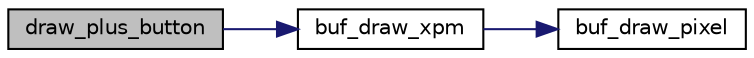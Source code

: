 digraph "draw_plus_button"
{
 // LATEX_PDF_SIZE
  edge [fontname="Helvetica",fontsize="10",labelfontname="Helvetica",labelfontsize="10"];
  node [fontname="Helvetica",fontsize="10",shape=record];
  rankdir="LR";
  Node1 [label="draw_plus_button",height=0.2,width=0.4,color="black", fillcolor="grey75", style="filled", fontcolor="black",tooltip="Draws the button to increase the thickness of the cursor on a pixel buffer."];
  Node1 -> Node2 [color="midnightblue",fontsize="10",style="solid"];
  Node2 [label="buf_draw_xpm",height=0.2,width=0.4,color="black", fillcolor="white", style="filled",URL="$group__graphics.html#ga34c7bdd63f72bd3f735f7bec8738ddd6",tooltip="Draws a XPM to the given pixel buffer."];
  Node2 -> Node3 [color="midnightblue",fontsize="10",style="solid"];
  Node3 [label="buf_draw_pixel",height=0.2,width=0.4,color="black", fillcolor="white", style="filled",URL="$group__graphics.html#ga49604fff88a75a0bdf9d860b6bfd45a8",tooltip="Draws a pixel on a pixel_buffer."];
}
